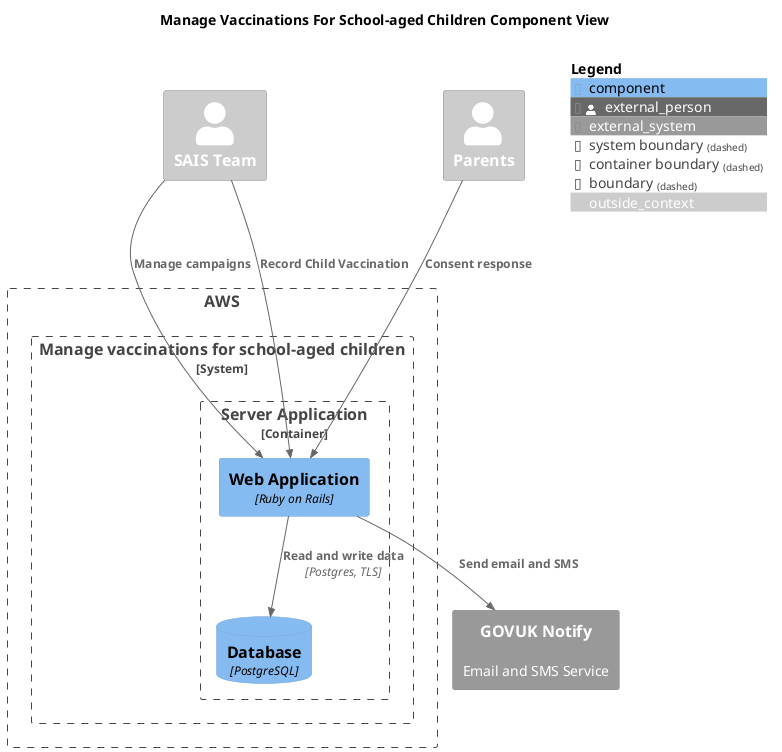 @startuml

!include <C4/C4_Component.puml>

LAYOUT_TOP_DOWN()

title "Manage Vaccinations For School-aged Children Component View"

AddElementTag("outside_context", $bgColor="#CCC", $fontColor="#FFF")

Person_Ext(sais, "SAIS Team", $tags="outside_context")
Person_Ext(parents, "Parents", $tags="outside_context")

Boundary(aws, "AWS") {
  System_Boundary(manage, "Manage vaccinations for school-aged children", "") {
    Container_Boundary(server, "Server Application", "Ruby on Rails") {
      Component(webapp, "Web Application", "Ruby on Rails")
      ComponentDb(database, "Database", "PostgreSQL")
    }
  }
}
System_Ext(govukNotify, "GOVUK Notify", "Email and SMS Service")


AddRelTag("optional", $textColor="black", $lineColor="black", $lineStyle="dashed")

Rel(sais, webapp, "Manage campaigns")
Rel(sais, webapp, "Record Child Vaccination")
Rel(parents, webapp, "Consent response")
Rel(webapp, database, "Read and write data", "Postgres, TLS")
Rel(webapp, govukNotify, "Send email and SMS")


SHOW_FLOATING_LEGEND()

@enduml
